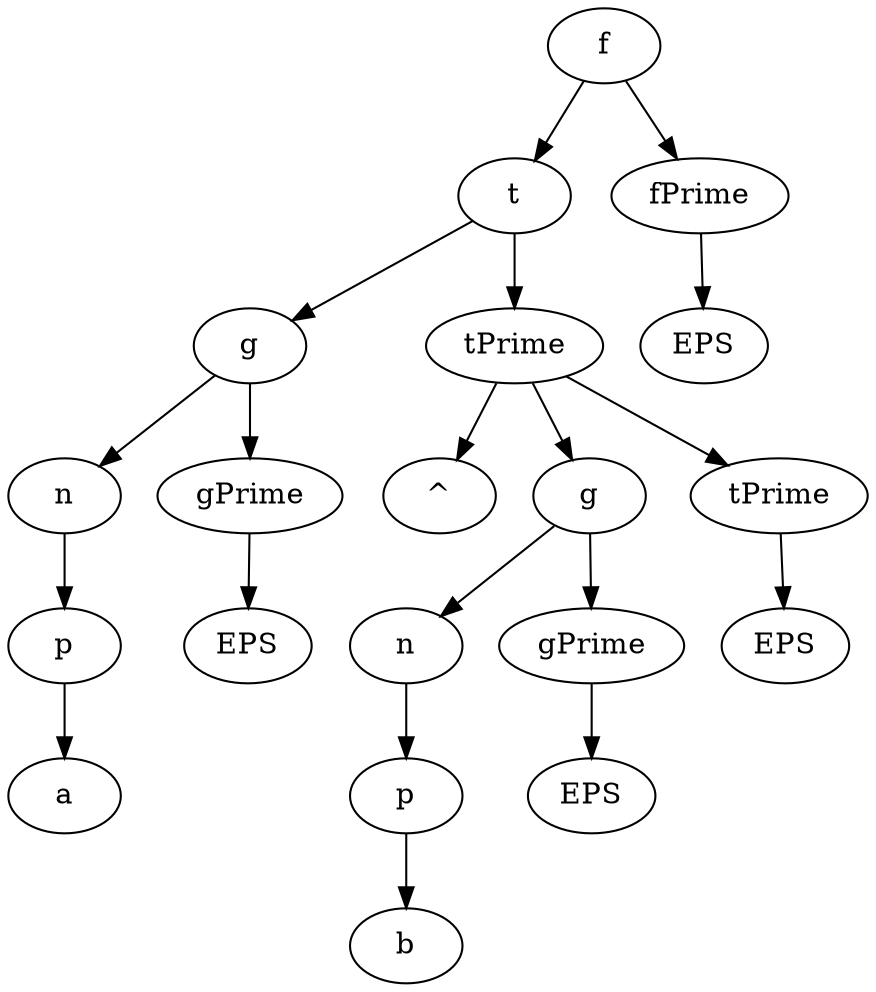 digraph {
	0 [label="f"]
	0 -> 1
	0 -> 2
	1 [label="t"]
	1 -> 3
	1 -> 4
	2 [label="fPrime"]
	2 -> 5
	3 [label="g"]
	3 -> 6
	3 -> 7
	4 [label="tPrime"]
	4 -> 8
	4 -> 9
	4 -> 10
	5 [label="EPS"]
	6 [label="n"]
	6 -> 11
	7 [label="gPrime"]
	7 -> 12
	8 [label="^"]
	9 [label="g"]
	9 -> 13
	9 -> 14
	10 [label="tPrime"]
	10 -> 15
	11 [label="p"]
	11 -> 16
	12 [label="EPS"]
	13 [label="n"]
	13 -> 17
	14 [label="gPrime"]
	14 -> 18
	15 [label="EPS"]
	16 [label="a"]
	17 [label="p"]
	17 -> 19
	18 [label="EPS"]
	19 [label="b"]
}